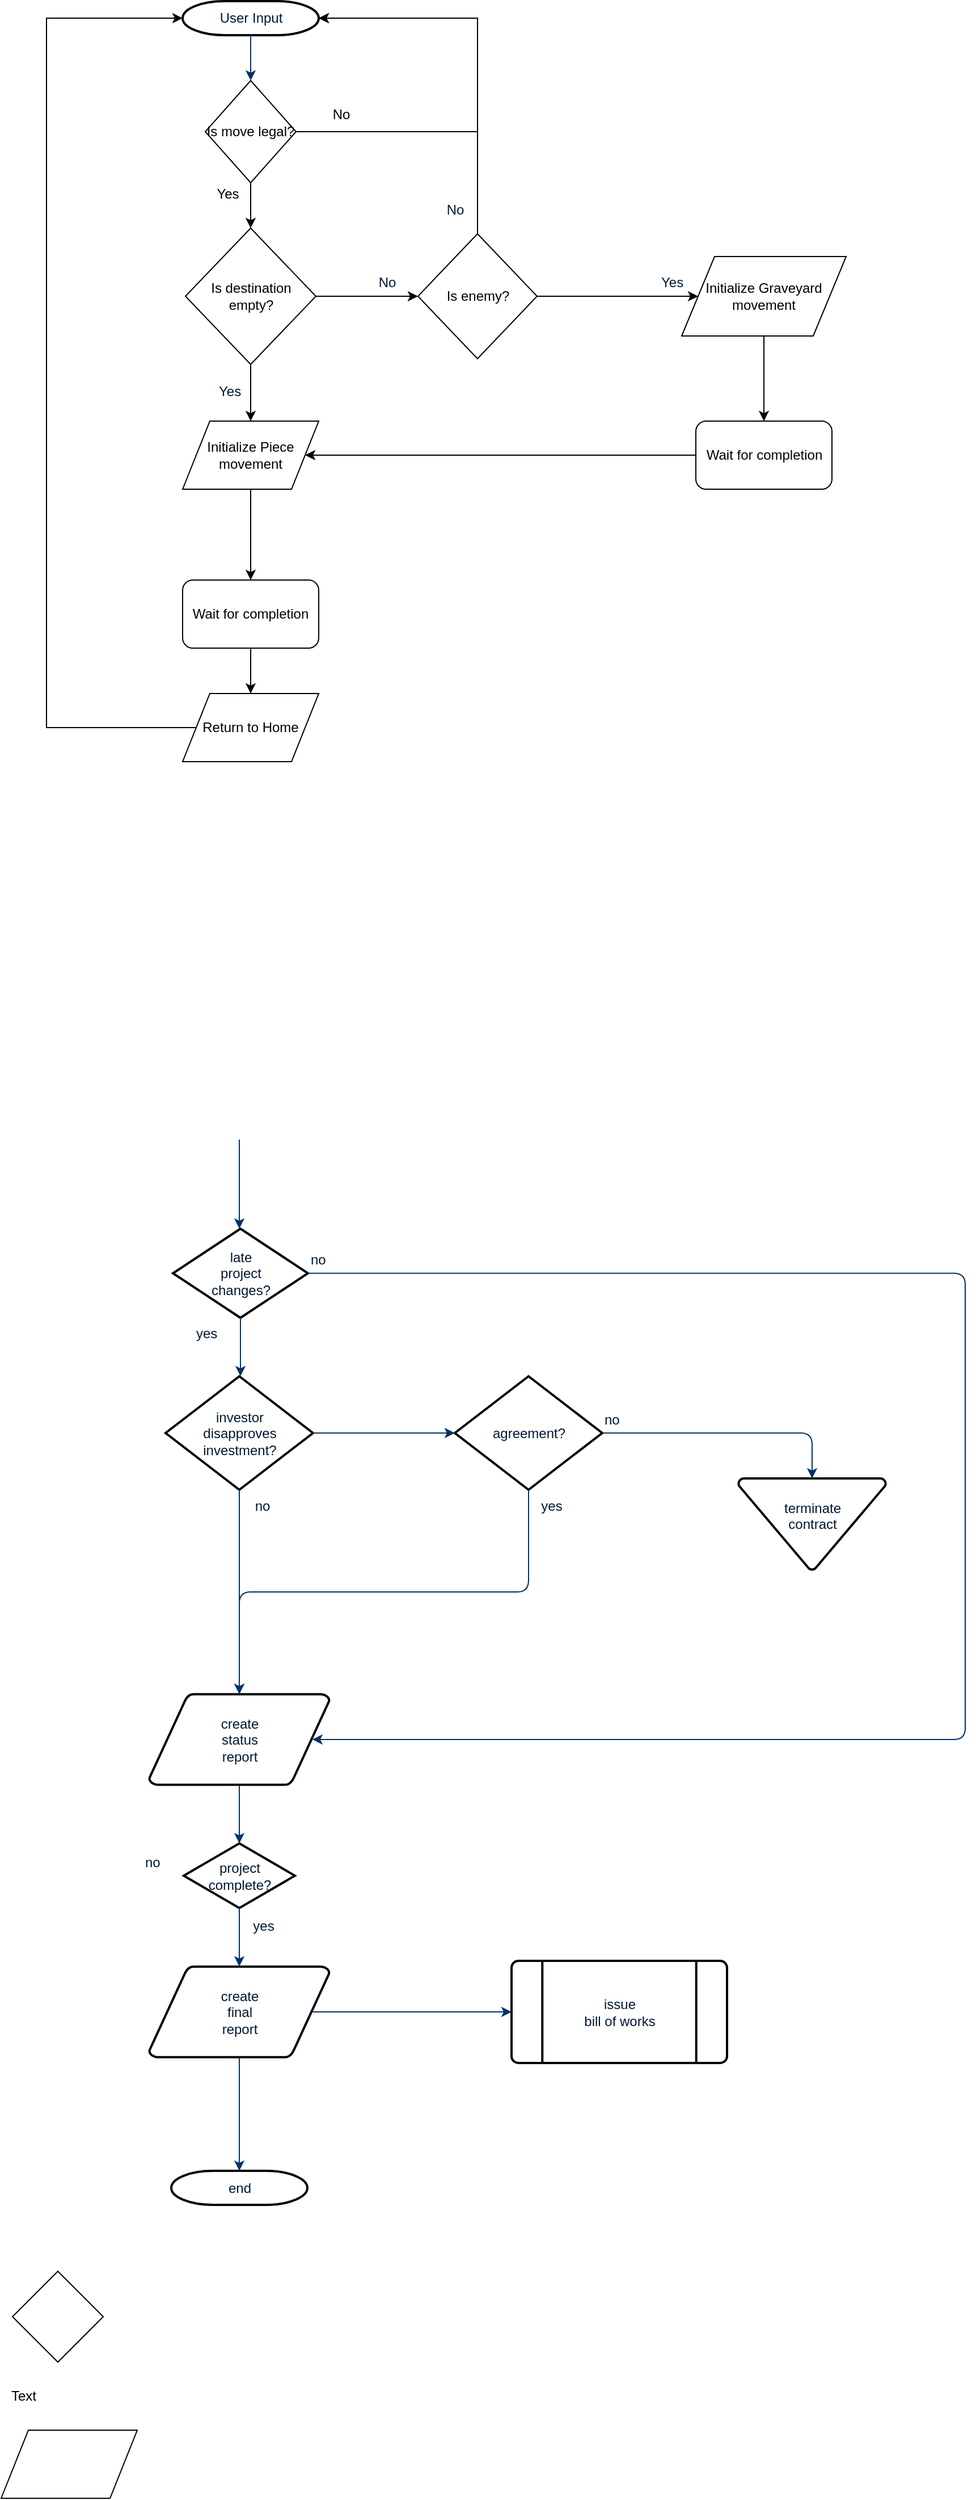 <mxfile version="12.0.2" type="device" pages="1"><diagram id="6a731a19-8d31-9384-78a2-239565b7b9f0" name="Page-1"><mxGraphModel dx="787" dy="448" grid="1" gridSize="10" guides="1" tooltips="1" connect="1" arrows="1" fold="1" page="1" pageScale="1" pageWidth="1169" pageHeight="827" background="#ffffff" math="0" shadow="0"><root><mxCell id="0"/><mxCell id="1" parent="0"/><mxCell id="2" value="User Input" style="shape=mxgraph.flowchart.terminator;fillColor=#FFFFFF;strokeColor=#000000;strokeWidth=2;gradientColor=none;gradientDirection=north;fontColor=#001933;fontStyle=0;html=1;" parent="1" vertex="1"><mxGeometry x="260" y="60" width="120" height="30" as="geometry"/></mxCell><mxCell id="7" style="fontColor=#001933;fontStyle=1;strokeColor=#003366;strokeWidth=1;html=1;" parent="1" source="2" edge="1"><mxGeometry relative="1" as="geometry"><mxPoint x="320" y="130" as="targetPoint"/></mxGeometry></mxCell><mxCell id="14" value="No" style="text;fontColor=#001933;fontStyle=0;html=1;strokeColor=none;gradientColor=none;fillColor=none;strokeWidth=2;align=center;" parent="1" vertex="1"><mxGeometry x="480" y="230" width="40" height="26" as="geometry"/></mxCell><mxCell id="24" value="late&#10;project&#10;changes?" style="shape=mxgraph.flowchart.decision;fillColor=#FFFFFF;strokeColor=#000000;strokeWidth=2;gradientColor=none;gradientDirection=north;fontColor=#001933;fontStyle=0;html=1;" parent="1" vertex="1"><mxGeometry x="251.5" y="1141.5" width="119" height="78.5" as="geometry"/></mxCell><mxCell id="25" value="" style="edgeStyle=elbowEdgeStyle;elbow=horizontal;exitX=0.5;exitY=0.9;exitPerimeter=0;fontColor=#001933;fontStyle=1;strokeColor=#003366;strokeWidth=1;html=1;" parent="1" target="24" edge="1"><mxGeometry x="-10" y="61.5" width="100" height="100" as="geometry"><mxPoint x="310" y="1063" as="sourcePoint"/><mxPoint x="90" y="61.5" as="targetPoint"/></mxGeometry></mxCell><mxCell id="27" value="yes" style="text;fontColor=#001933;fontStyle=0;html=1;strokeColor=none;gradientColor=none;fillColor=none;strokeWidth=2;" parent="1" vertex="1"><mxGeometry x="270" y="1220" width="40" height="26" as="geometry"/></mxCell><mxCell id="28" value="investor&#10;disapproves&#10; investment?" style="shape=mxgraph.flowchart.decision;fillColor=#FFFFFF;strokeColor=#000000;strokeWidth=2;gradientColor=none;gradientDirection=north;fontColor=#001933;fontStyle=0;html=1;" parent="1" vertex="1"><mxGeometry x="245" y="1271.5" width="130" height="100" as="geometry"/></mxCell><mxCell id="29" value="agreement?" style="shape=mxgraph.flowchart.decision;fillColor=#FFFFFF;strokeColor=#000000;strokeWidth=2;gradientColor=none;gradientDirection=north;fontColor=#001933;fontStyle=0;html=1;" parent="1" vertex="1"><mxGeometry x="500" y="1271.5" width="130" height="100" as="geometry"/></mxCell><mxCell id="30" value="" style="edgeStyle=elbowEdgeStyle;elbow=horizontal;exitX=0.5;exitY=1;exitPerimeter=0;fontColor=#001933;fontStyle=1;strokeColor=#003366;strokeWidth=1;html=1;" parent="1" source="24" target="28" edge="1"><mxGeometry x="-10" y="61.5" width="100" height="100" as="geometry"><mxPoint x="-10" y="161.5" as="sourcePoint"/><mxPoint x="90" y="61.5" as="targetPoint"/></mxGeometry></mxCell><mxCell id="31" value="" style="edgeStyle=elbowEdgeStyle;elbow=horizontal;exitX=1;exitY=0.5;exitPerimeter=0;entryX=0;entryY=0.5;entryPerimeter=0;fontColor=#001933;fontStyle=1;strokeColor=#003366;strokeWidth=1;html=1;" parent="1" source="28" target="29" edge="1"><mxGeometry x="-10" y="61.5" width="100" height="100" as="geometry"><mxPoint x="-10" y="161.5" as="sourcePoint"/><mxPoint x="90" y="61.5" as="targetPoint"/></mxGeometry></mxCell><mxCell id="32" value="terminate&#10;contract&#10;" style="shape=mxgraph.flowchart.merge_or_storage;fillColor=#FFFFFF;strokeColor=#000000;strokeWidth=2;gradientColor=none;gradientDirection=north;fontColor=#001933;fontStyle=0;html=1;" parent="1" vertex="1"><mxGeometry x="750" y="1361.5" width="130" height="80.5" as="geometry"/></mxCell><mxCell id="33" value="" style="edgeStyle=elbowEdgeStyle;elbow=vertical;exitX=1;exitY=0.5;exitPerimeter=0;entryX=0.5;entryY=0;entryPerimeter=0;fontColor=#001933;fontStyle=1;strokeColor=#003366;strokeWidth=1;html=1;" parent="1" source="29" target="32" edge="1"><mxGeometry x="-10" y="61.5" width="100" height="100" as="geometry"><mxPoint x="-10" y="161.5" as="sourcePoint"/><mxPoint x="90" y="61.5" as="targetPoint"/><Array as="points"><mxPoint x="730" y="1321.5"/></Array></mxGeometry></mxCell><mxCell id="34" value="create&#10;status&#10;report" style="shape=mxgraph.flowchart.data;fillColor=#FFFFFF;strokeColor=#000000;strokeWidth=2;gradientColor=none;gradientDirection=north;fontColor=#001933;fontStyle=0;html=1;" parent="1" vertex="1"><mxGeometry x="230.5" y="1551.5" width="159" height="80" as="geometry"/></mxCell><mxCell id="35" value="" style="edgeStyle=elbowEdgeStyle;elbow=vertical;exitX=0.5;exitY=1;exitPerimeter=0;fontColor=#001933;fontStyle=1;strokeColor=#003366;strokeWidth=1;html=1;" parent="1" source="28" target="34" edge="1"><mxGeometry x="-10" y="61.5" width="100" height="100" as="geometry"><mxPoint x="-10" y="161.5" as="sourcePoint"/><mxPoint x="90" y="61.5" as="targetPoint"/></mxGeometry></mxCell><mxCell id="36" value="" style="edgeStyle=elbowEdgeStyle;elbow=vertical;exitX=0.5;exitY=1;exitPerimeter=0;entryX=0.5;entryY=0;entryPerimeter=0;fontColor=#001933;fontStyle=1;strokeColor=#003366;strokeWidth=1;html=1;" parent="1" source="29" target="34" edge="1"><mxGeometry x="-10" y="61.5" width="100" height="100" as="geometry"><mxPoint x="-10" y="161.5" as="sourcePoint"/><mxPoint x="90" y="61.5" as="targetPoint"/></mxGeometry></mxCell><mxCell id="37" value="project&#10;complete?" style="shape=mxgraph.flowchart.decision;fillColor=#FFFFFF;strokeColor=#000000;strokeWidth=2;gradientColor=none;gradientDirection=north;fontColor=#001933;fontStyle=0;html=1;" parent="1" vertex="1"><mxGeometry x="261" y="1683" width="98" height="57" as="geometry"/></mxCell><mxCell id="38" value="create&#10;final&#10;report" style="shape=mxgraph.flowchart.data;fillColor=#FFFFFF;strokeColor=#000000;strokeWidth=2;gradientColor=none;gradientDirection=north;fontColor=#001933;fontStyle=0;html=1;" parent="1" vertex="1"><mxGeometry x="230.5" y="1791.5" width="159" height="80" as="geometry"/></mxCell><mxCell id="39" value="issue&#10;bill of works" style="shape=mxgraph.flowchart.predefined_process;fillColor=#FFFFFF;strokeColor=#000000;strokeWidth=2;gradientColor=none;gradientDirection=north;fontColor=#001933;fontStyle=0;html=1;" parent="1" vertex="1"><mxGeometry x="550" y="1786.5" width="190" height="90" as="geometry"/></mxCell><mxCell id="40" value="end" style="shape=mxgraph.flowchart.terminator;fillColor=#FFFFFF;strokeColor=#000000;strokeWidth=2;gradientColor=none;gradientDirection=north;fontColor=#001933;fontStyle=0;html=1;" parent="1" vertex="1"><mxGeometry x="250" y="1971.5" width="120" height="30" as="geometry"/></mxCell><mxCell id="41" value="" style="edgeStyle=elbowEdgeStyle;elbow=vertical;exitX=0.5;exitY=1;exitPerimeter=0;entryX=0.5;entryY=0;entryPerimeter=0;fontColor=#001933;fontStyle=1;strokeColor=#003366;strokeWidth=1;html=1;" parent="1" source="34" target="37" edge="1"><mxGeometry x="-10" y="61.5" width="100" height="100" as="geometry"><mxPoint x="-10" y="161.5" as="sourcePoint"/><mxPoint x="90" y="61.5" as="targetPoint"/></mxGeometry></mxCell><mxCell id="42" value="" style="edgeStyle=elbowEdgeStyle;elbow=vertical;exitX=0.5;exitY=1;exitPerimeter=0;entryX=0.5;entryY=0;entryPerimeter=0;fontColor=#001933;fontStyle=1;strokeColor=#003366;strokeWidth=1;html=1;" parent="1" source="37" target="38" edge="1"><mxGeometry x="-10" y="61.5" width="100" height="100" as="geometry"><mxPoint x="-10" y="161.5" as="sourcePoint"/><mxPoint x="90" y="61.5" as="targetPoint"/></mxGeometry></mxCell><mxCell id="43" value="" style="edgeStyle=elbowEdgeStyle;elbow=vertical;exitX=0.5;exitY=1;exitPerimeter=0;entryX=0.5;entryY=0;entryPerimeter=0;fontColor=#001933;fontStyle=1;strokeColor=#003366;strokeWidth=1;html=1;" parent="1" source="38" target="40" edge="1"><mxGeometry x="-10" y="61.5" width="100" height="100" as="geometry"><mxPoint x="-10" y="161.5" as="sourcePoint"/><mxPoint x="90" y="61.5" as="targetPoint"/></mxGeometry></mxCell><mxCell id="44" value="" style="edgeStyle=elbowEdgeStyle;elbow=vertical;exitX=0.905;exitY=0.5;exitPerimeter=0;entryX=0;entryY=0.5;entryPerimeter=0;fontColor=#001933;fontStyle=1;strokeColor=#003366;strokeWidth=1;html=1;" parent="1" source="38" target="39" edge="1"><mxGeometry x="-10" y="61.5" width="100" height="100" as="geometry"><mxPoint x="-10" y="161.5" as="sourcePoint"/><mxPoint x="90" y="61.5" as="targetPoint"/></mxGeometry></mxCell><mxCell id="45" value="" style="edgeStyle=elbowEdgeStyle;elbow=horizontal;exitX=1;exitY=0.5;exitPerimeter=0;entryX=0.905;entryY=0.5;entryPerimeter=0;fontColor=#001933;fontStyle=1;strokeColor=#003366;strokeWidth=1;html=1;" parent="1" source="24" target="34" edge="1"><mxGeometry width="100" height="100" as="geometry"><mxPoint y="100" as="sourcePoint"/><mxPoint x="100" as="targetPoint"/><Array as="points"><mxPoint x="950" y="1320"/></Array></mxGeometry></mxCell><mxCell id="46" value="no" style="text;fontColor=#001933;fontStyle=0;html=1;strokeColor=none;gradientColor=none;fillColor=none;strokeWidth=2;" parent="1" vertex="1"><mxGeometry x="370.5" y="1154.75" width="40" height="26" as="geometry"/></mxCell><mxCell id="47" value="Yes" style="text;fontColor=#001933;fontStyle=0;html=1;strokeColor=none;gradientColor=none;fillColor=none;strokeWidth=2;" parent="1" vertex="1"><mxGeometry x="680" y="294" width="40" height="26" as="geometry"/></mxCell><mxCell id="48" value="no" style="text;fontColor=#001933;fontStyle=0;html=1;strokeColor=none;gradientColor=none;fillColor=none;strokeWidth=2;align=center;" parent="1" vertex="1"><mxGeometry x="310" y="1371.5" width="40" height="26" as="geometry"/></mxCell><mxCell id="49" value="yes" style="text;fontColor=#001933;fontStyle=0;html=1;strokeColor=none;gradientColor=none;fillColor=none;strokeWidth=2;align=center;" parent="1" vertex="1"><mxGeometry x="565" y="1371.5" width="40" height="26" as="geometry"/></mxCell><mxCell id="50" value="no" style="text;fontColor=#001933;fontStyle=0;html=1;strokeColor=none;gradientColor=none;fillColor=none;strokeWidth=2;" parent="1" vertex="1"><mxGeometry x="630" y="1295.5" width="40" height="26" as="geometry"/></mxCell><mxCell id="53" value="yes" style="text;fontColor=#001933;fontStyle=0;html=1;strokeColor=none;gradientColor=none;fillColor=none;strokeWidth=2;align=center;" parent="1" vertex="1"><mxGeometry x="311" y="1741.5" width="40" height="26" as="geometry"/></mxCell><mxCell id="55" value="no" style="text;fontColor=#001933;fontStyle=0;html=1;strokeColor=none;gradientColor=none;fillColor=none;strokeWidth=2;" parent="1" vertex="1"><mxGeometry x="225" y="1685.5" width="40" height="26" as="geometry"/></mxCell><mxCell id="QSgPwjtSYCjMe1Lf1iol-77" value="" style="edgeStyle=orthogonalEdgeStyle;rounded=0;orthogonalLoop=1;jettySize=auto;html=1;entryX=1;entryY=0.5;entryDx=0;entryDy=0;entryPerimeter=0;" parent="1" source="QSgPwjtSYCjMe1Lf1iol-55" target="2" edge="1"><mxGeometry relative="1" as="geometry"><mxPoint x="450" y="80" as="targetPoint"/><Array as="points"><mxPoint x="520" y="175"/><mxPoint x="520" y="75"/></Array></mxGeometry></mxCell><mxCell id="QSgPwjtSYCjMe1Lf1iol-80" value="" style="edgeStyle=orthogonalEdgeStyle;rounded=0;orthogonalLoop=1;jettySize=auto;html=1;" parent="1" source="QSgPwjtSYCjMe1Lf1iol-55" target="QSgPwjtSYCjMe1Lf1iol-74" edge="1"><mxGeometry relative="1" as="geometry"/></mxCell><mxCell id="QSgPwjtSYCjMe1Lf1iol-55" value="Is move legal?" style="rhombus;whiteSpace=wrap;html=1;" parent="1" vertex="1"><mxGeometry x="280" y="130" width="80" height="90" as="geometry"/></mxCell><mxCell id="QSgPwjtSYCjMe1Lf1iol-56" value="" style="rhombus;whiteSpace=wrap;html=1;" parent="1" vertex="1"><mxGeometry x="110" y="2060" width="80" height="80" as="geometry"/></mxCell><mxCell id="QSgPwjtSYCjMe1Lf1iol-57" value="No" style="text;html=1;strokeColor=none;fillColor=none;align=center;verticalAlign=middle;whiteSpace=wrap;rounded=0;" parent="1" vertex="1"><mxGeometry x="380" y="150" width="40" height="20" as="geometry"/></mxCell><mxCell id="QSgPwjtSYCjMe1Lf1iol-64" value="Text" style="text;html=1;strokeColor=none;fillColor=none;align=center;verticalAlign=middle;whiteSpace=wrap;rounded=0;" parent="1" vertex="1"><mxGeometry x="100" y="2160" width="40" height="20" as="geometry"/></mxCell><mxCell id="QSgPwjtSYCjMe1Lf1iol-72" value="Yes" style="text;html=1;strokeColor=none;fillColor=none;align=center;verticalAlign=middle;whiteSpace=wrap;rounded=0;" parent="1" vertex="1"><mxGeometry x="280" y="220" width="40" height="20" as="geometry"/></mxCell><mxCell id="QSgPwjtSYCjMe1Lf1iol-83" value="" style="edgeStyle=orthogonalEdgeStyle;rounded=0;orthogonalLoop=1;jettySize=auto;html=1;" parent="1" source="QSgPwjtSYCjMe1Lf1iol-74" target="QSgPwjtSYCjMe1Lf1iol-82" edge="1"><mxGeometry relative="1" as="geometry"/></mxCell><mxCell id="QSgPwjtSYCjMe1Lf1iol-90" value="" style="edgeStyle=orthogonalEdgeStyle;rounded=0;orthogonalLoop=1;jettySize=auto;html=1;entryX=0;entryY=0.5;entryDx=0;entryDy=0;" parent="1" source="QSgPwjtSYCjMe1Lf1iol-74" target="QSgPwjtSYCjMe1Lf1iol-89" edge="1"><mxGeometry relative="1" as="geometry"><mxPoint x="457.5" y="320" as="targetPoint"/></mxGeometry></mxCell><mxCell id="QSgPwjtSYCjMe1Lf1iol-74" value="&lt;font style=&quot;font-size: 12px&quot;&gt;Is destination empty?&lt;/font&gt;" style="rhombus;whiteSpace=wrap;html=1;" parent="1" vertex="1"><mxGeometry x="262.5" y="260" width="115" height="120" as="geometry"/></mxCell><mxCell id="QSgPwjtSYCjMe1Lf1iol-81" value="" style="shape=parallelogram;perimeter=parallelogramPerimeter;whiteSpace=wrap;html=1;" parent="1" vertex="1"><mxGeometry x="100" y="2200" width="120" height="60" as="geometry"/></mxCell><mxCell id="QSgPwjtSYCjMe1Lf1iol-105" value="" style="edgeStyle=orthogonalEdgeStyle;rounded=0;orthogonalLoop=1;jettySize=auto;html=1;" parent="1" source="QSgPwjtSYCjMe1Lf1iol-82" target="QSgPwjtSYCjMe1Lf1iol-104" edge="1"><mxGeometry relative="1" as="geometry"/></mxCell><mxCell id="QSgPwjtSYCjMe1Lf1iol-82" value="Initialize Piece movement" style="shape=parallelogram;perimeter=parallelogramPerimeter;whiteSpace=wrap;html=1;" parent="1" vertex="1"><mxGeometry x="260" y="430" width="120" height="60" as="geometry"/></mxCell><mxCell id="QSgPwjtSYCjMe1Lf1iol-102" value="" style="edgeStyle=orthogonalEdgeStyle;rounded=0;orthogonalLoop=1;jettySize=auto;html=1;" parent="1" source="QSgPwjtSYCjMe1Lf1iol-85" target="QSgPwjtSYCjMe1Lf1iol-101" edge="1"><mxGeometry relative="1" as="geometry"/></mxCell><mxCell id="QSgPwjtSYCjMe1Lf1iol-85" value="Initialize Graveyard movement" style="shape=parallelogram;perimeter=parallelogramPerimeter;whiteSpace=wrap;html=1;" parent="1" vertex="1"><mxGeometry x="700" y="285" width="145" height="70" as="geometry"/></mxCell><mxCell id="QSgPwjtSYCjMe1Lf1iol-99" value="" style="edgeStyle=orthogonalEdgeStyle;rounded=0;orthogonalLoop=1;jettySize=auto;html=1;entryX=0;entryY=0.5;entryDx=0;entryDy=0;" parent="1" source="QSgPwjtSYCjMe1Lf1iol-89" target="QSgPwjtSYCjMe1Lf1iol-85" edge="1"><mxGeometry relative="1" as="geometry"><mxPoint x="652.5" y="320" as="targetPoint"/></mxGeometry></mxCell><mxCell id="QSgPwjtSYCjMe1Lf1iol-89" value="Is enemy?" style="rhombus;whiteSpace=wrap;html=1;" parent="1" vertex="1"><mxGeometry x="467.5" y="265" width="105" height="110" as="geometry"/></mxCell><mxCell id="QSgPwjtSYCjMe1Lf1iol-91" value="No" style="text;fontColor=#001933;fontStyle=0;html=1;strokeColor=none;gradientColor=none;fillColor=none;strokeWidth=2;align=center;" parent="1" vertex="1"><mxGeometry x="420" y="294" width="40" height="26" as="geometry"/></mxCell><mxCell id="QSgPwjtSYCjMe1Lf1iol-97" value="" style="edgeStyle=orthogonalEdgeStyle;rounded=0;orthogonalLoop=1;jettySize=auto;html=1;exitX=0.5;exitY=0;exitDx=0;exitDy=0;" parent="1" source="QSgPwjtSYCjMe1Lf1iol-89" target="2" edge="1"><mxGeometry relative="1" as="geometry"><mxPoint x="520" y="70" as="sourcePoint"/><Array as="points"><mxPoint x="520" y="75"/></Array></mxGeometry></mxCell><mxCell id="QSgPwjtSYCjMe1Lf1iol-98" value="Yes" style="text;fontColor=#001933;fontStyle=0;html=1;strokeColor=none;gradientColor=none;fillColor=none;strokeWidth=2;" parent="1" vertex="1"><mxGeometry x="290" y="390" width="40" height="26" as="geometry"/></mxCell><mxCell id="QSgPwjtSYCjMe1Lf1iol-103" value="" style="edgeStyle=orthogonalEdgeStyle;rounded=0;orthogonalLoop=1;jettySize=auto;html=1;entryX=1;entryY=0.5;entryDx=0;entryDy=0;" parent="1" source="QSgPwjtSYCjMe1Lf1iol-101" target="QSgPwjtSYCjMe1Lf1iol-82" edge="1"><mxGeometry relative="1" as="geometry"><mxPoint x="632.5" y="460" as="targetPoint"/></mxGeometry></mxCell><mxCell id="QSgPwjtSYCjMe1Lf1iol-101" value="Wait for completion" style="rounded=1;whiteSpace=wrap;html=1;" parent="1" vertex="1"><mxGeometry x="712.5" y="430" width="120" height="60" as="geometry"/></mxCell><mxCell id="QSgPwjtSYCjMe1Lf1iol-107" value="" style="edgeStyle=orthogonalEdgeStyle;rounded=0;orthogonalLoop=1;jettySize=auto;html=1;entryX=0;entryY=0.5;entryDx=0;entryDy=0;entryPerimeter=0;" parent="1" source="QSgPwjtSYCjMe1Lf1iol-104" target="2" edge="1"><mxGeometry relative="1" as="geometry"><mxPoint x="140" y="70" as="targetPoint"/><Array as="points"><mxPoint x="320" y="700"/><mxPoint x="140" y="700"/><mxPoint x="140" y="75"/></Array></mxGeometry></mxCell><mxCell id="tgBd9C4yMLMnoPHNYxTn-58" value="" style="edgeStyle=orthogonalEdgeStyle;rounded=0;orthogonalLoop=1;jettySize=auto;html=1;" edge="1" parent="1" source="QSgPwjtSYCjMe1Lf1iol-104" target="tgBd9C4yMLMnoPHNYxTn-55"><mxGeometry relative="1" as="geometry"/></mxCell><mxCell id="QSgPwjtSYCjMe1Lf1iol-104" value="Wait for completion" style="rounded=1;whiteSpace=wrap;html=1;" parent="1" vertex="1"><mxGeometry x="260" y="570" width="120" height="60" as="geometry"/></mxCell><mxCell id="tgBd9C4yMLMnoPHNYxTn-55" value="Return to Home" style="shape=parallelogram;perimeter=parallelogramPerimeter;whiteSpace=wrap;html=1;" vertex="1" parent="1"><mxGeometry x="260" y="670" width="120" height="60" as="geometry"/></mxCell></root></mxGraphModel></diagram></mxfile>